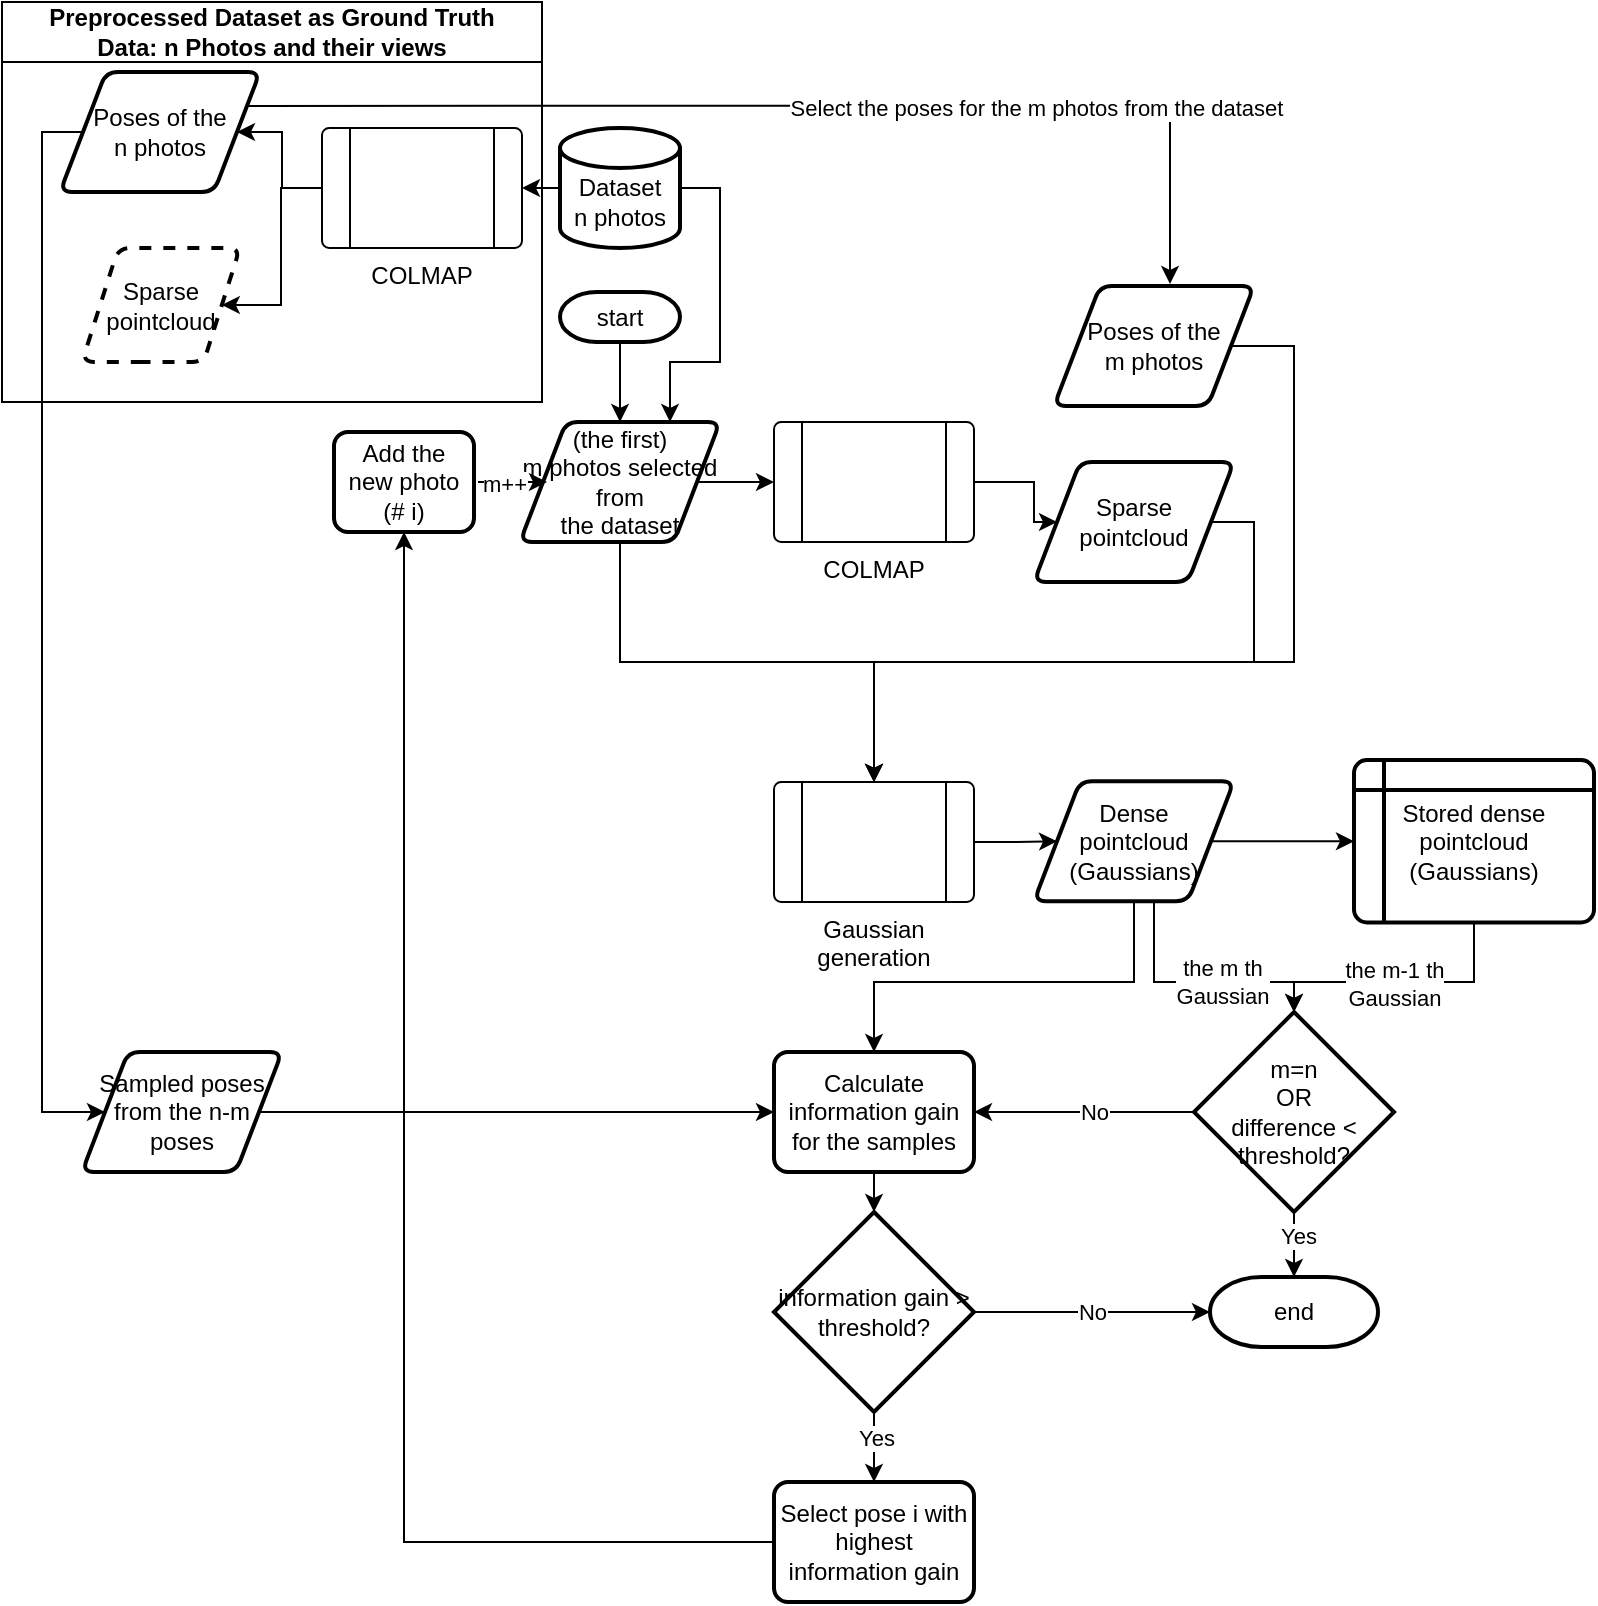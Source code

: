 <mxfile version="24.7.7" pages="2">
  <diagram name="Dataset_approach" id="Rx8_lW7KdHEKfgghr9D3">
    <mxGraphModel dx="1687" dy="911" grid="1" gridSize="10" guides="1" tooltips="1" connect="1" arrows="1" fold="1" page="1" pageScale="1" pageWidth="850" pageHeight="1100" math="0" shadow="0">
      <root>
        <mxCell id="0" />
        <mxCell id="1" parent="0" />
        <mxCell id="TAkacUBAr8q-djxheTJO-2" style="edgeStyle=orthogonalEdgeStyle;rounded=0;orthogonalLoop=1;jettySize=auto;html=1;exitX=0;exitY=0.5;exitDx=0;exitDy=0;exitPerimeter=0;entryX=1;entryY=0.5;entryDx=0;entryDy=0;" parent="1" source="TAkacUBAr8q-djxheTJO-3" target="TAkacUBAr8q-djxheTJO-32" edge="1">
          <mxGeometry relative="1" as="geometry" />
        </mxCell>
        <mxCell id="TAkacUBAr8q-djxheTJO-3" value="&lt;br&gt;Dataset &lt;br&gt;n photos" style="strokeWidth=2;html=1;shape=mxgraph.flowchart.database;whiteSpace=wrap;" parent="1" vertex="1">
          <mxGeometry x="309" y="63" width="60" height="60" as="geometry" />
        </mxCell>
        <mxCell id="TAkacUBAr8q-djxheTJO-4" style="edgeStyle=orthogonalEdgeStyle;rounded=0;orthogonalLoop=1;jettySize=auto;html=1;exitX=1;exitY=0.5;exitDx=0;exitDy=0;entryX=0;entryY=0.5;entryDx=0;entryDy=0;" parent="1" source="TAkacUBAr8q-djxheTJO-6" target="TAkacUBAr8q-djxheTJO-10" edge="1">
          <mxGeometry relative="1" as="geometry" />
        </mxCell>
        <mxCell id="TAkacUBAr8q-djxheTJO-5" style="edgeStyle=orthogonalEdgeStyle;rounded=0;orthogonalLoop=1;jettySize=auto;html=1;exitX=0.5;exitY=1;exitDx=0;exitDy=0;" parent="1" source="TAkacUBAr8q-djxheTJO-6" target="TAkacUBAr8q-djxheTJO-16" edge="1">
          <mxGeometry relative="1" as="geometry" />
        </mxCell>
        <mxCell id="TAkacUBAr8q-djxheTJO-6" value="(the first)&lt;br&gt;m photos selected from&lt;br&gt;the dataset" style="shape=parallelogram;html=1;strokeWidth=2;perimeter=parallelogramPerimeter;whiteSpace=wrap;rounded=1;arcSize=12;size=0.23;" parent="1" vertex="1">
          <mxGeometry x="289" y="210" width="100" height="60" as="geometry" />
        </mxCell>
        <mxCell id="TAkacUBAr8q-djxheTJO-7" style="edgeStyle=orthogonalEdgeStyle;rounded=0;orthogonalLoop=1;jettySize=auto;html=1;exitX=1;exitY=0.5;exitDx=0;exitDy=0;entryX=0;entryY=0.5;entryDx=0;entryDy=0;" parent="1" source="TAkacUBAr8q-djxheTJO-10" target="TAkacUBAr8q-djxheTJO-14" edge="1">
          <mxGeometry relative="1" as="geometry">
            <Array as="points">
              <mxPoint x="546" y="240" />
              <mxPoint x="546" y="260" />
            </Array>
          </mxGeometry>
        </mxCell>
        <mxCell id="TAkacUBAr8q-djxheTJO-10" value="COLMAP" style="verticalLabelPosition=bottom;verticalAlign=top;html=1;shape=process;whiteSpace=wrap;rounded=1;size=0.14;arcSize=6;" parent="1" vertex="1">
          <mxGeometry x="416" y="210" width="100" height="60" as="geometry" />
        </mxCell>
        <mxCell id="TAkacUBAr8q-djxheTJO-11" style="edgeStyle=orthogonalEdgeStyle;rounded=0;orthogonalLoop=1;jettySize=auto;html=1;exitX=1;exitY=0.5;exitDx=0;exitDy=0;entryX=0.5;entryY=0;entryDx=0;entryDy=0;" parent="1" source="TAkacUBAr8q-djxheTJO-12" target="TAkacUBAr8q-djxheTJO-16" edge="1">
          <mxGeometry relative="1" as="geometry">
            <Array as="points">
              <mxPoint x="676" y="172" />
              <mxPoint x="676" y="330" />
              <mxPoint x="466" y="330" />
            </Array>
          </mxGeometry>
        </mxCell>
        <mxCell id="TAkacUBAr8q-djxheTJO-12" value="Poses of the&lt;br&gt;m photos" style="shape=parallelogram;html=1;strokeWidth=2;perimeter=parallelogramPerimeter;whiteSpace=wrap;rounded=1;arcSize=12;size=0.23;" parent="1" vertex="1">
          <mxGeometry x="556" y="142" width="100" height="60" as="geometry" />
        </mxCell>
        <mxCell id="TAkacUBAr8q-djxheTJO-13" style="edgeStyle=orthogonalEdgeStyle;rounded=0;orthogonalLoop=1;jettySize=auto;html=1;exitX=1;exitY=0.5;exitDx=0;exitDy=0;" parent="1" source="TAkacUBAr8q-djxheTJO-14" edge="1">
          <mxGeometry relative="1" as="geometry">
            <mxPoint x="466" y="390" as="targetPoint" />
            <Array as="points">
              <mxPoint x="656" y="260" />
              <mxPoint x="656" y="330" />
              <mxPoint x="466" y="330" />
            </Array>
          </mxGeometry>
        </mxCell>
        <mxCell id="TAkacUBAr8q-djxheTJO-14" value="Sparse&lt;br&gt;pointcloud" style="shape=parallelogram;html=1;strokeWidth=2;perimeter=parallelogramPerimeter;whiteSpace=wrap;rounded=1;arcSize=12;size=0.23;" parent="1" vertex="1">
          <mxGeometry x="546" y="230" width="100" height="60" as="geometry" />
        </mxCell>
        <mxCell id="TAkacUBAr8q-djxheTJO-15" style="edgeStyle=orthogonalEdgeStyle;rounded=0;orthogonalLoop=1;jettySize=auto;html=1;exitX=1;exitY=0.5;exitDx=0;exitDy=0;" parent="1" source="TAkacUBAr8q-djxheTJO-16" target="TAkacUBAr8q-djxheTJO-18" edge="1">
          <mxGeometry relative="1" as="geometry" />
        </mxCell>
        <mxCell id="TAkacUBAr8q-djxheTJO-16" value="Gaussian generation" style="verticalLabelPosition=bottom;verticalAlign=top;html=1;shape=process;whiteSpace=wrap;rounded=1;size=0.14;arcSize=6;" parent="1" vertex="1">
          <mxGeometry x="416" y="390" width="100" height="60" as="geometry" />
        </mxCell>
        <mxCell id="TAkacUBAr8q-djxheTJO-17" style="edgeStyle=orthogonalEdgeStyle;rounded=0;orthogonalLoop=1;jettySize=auto;html=1;exitX=1;exitY=0.5;exitDx=0;exitDy=0;entryX=0;entryY=0.5;entryDx=0;entryDy=0;" parent="1" source="TAkacUBAr8q-djxheTJO-18" target="TAkacUBAr8q-djxheTJO-21" edge="1">
          <mxGeometry relative="1" as="geometry" />
        </mxCell>
        <mxCell id="TAkacUBAr8q-djxheTJO-18" value="Dense&lt;br&gt;pointcloud&lt;br&gt;(Gaussians)" style="shape=parallelogram;html=1;strokeWidth=2;perimeter=parallelogramPerimeter;whiteSpace=wrap;rounded=1;arcSize=12;size=0.23;" parent="1" vertex="1">
          <mxGeometry x="546" y="389.63" width="100" height="60" as="geometry" />
        </mxCell>
        <mxCell id="TAkacUBAr8q-djxheTJO-19" style="edgeStyle=orthogonalEdgeStyle;rounded=0;orthogonalLoop=1;jettySize=auto;html=1;" parent="1" source="TAkacUBAr8q-djxheTJO-21" target="TAkacUBAr8q-djxheTJO-24" edge="1">
          <mxGeometry relative="1" as="geometry">
            <Array as="points">
              <mxPoint x="766" y="490" />
              <mxPoint x="676" y="490" />
            </Array>
          </mxGeometry>
        </mxCell>
        <mxCell id="TAkacUBAr8q-djxheTJO-20" value="the m-1 th&lt;br&gt;Gaussian" style="edgeLabel;html=1;align=center;verticalAlign=middle;resizable=0;points=[];" parent="TAkacUBAr8q-djxheTJO-19" vertex="1" connectable="0">
          <mxGeometry x="-0.177" y="1" relative="1" as="geometry">
            <mxPoint x="-15" as="offset" />
          </mxGeometry>
        </mxCell>
        <mxCell id="TAkacUBAr8q-djxheTJO-21" value="Stored dense pointcloud&lt;br&gt;(Gaussians)" style="shape=internalStorage;whiteSpace=wrap;html=1;dx=15;dy=15;rounded=1;arcSize=8;strokeWidth=2;" parent="1" vertex="1">
          <mxGeometry x="706" y="379" width="120" height="81.25" as="geometry" />
        </mxCell>
        <mxCell id="TAkacUBAr8q-djxheTJO-22" style="edgeStyle=orthogonalEdgeStyle;rounded=0;orthogonalLoop=1;jettySize=auto;html=1;exitX=0;exitY=0.5;exitDx=0;exitDy=0;exitPerimeter=0;entryX=1;entryY=0.5;entryDx=0;entryDy=0;" parent="1" source="TAkacUBAr8q-djxheTJO-24" target="TAkacUBAr8q-djxheTJO-41" edge="1">
          <mxGeometry relative="1" as="geometry" />
        </mxCell>
        <mxCell id="TAkacUBAr8q-djxheTJO-23" value="No" style="edgeLabel;html=1;align=center;verticalAlign=middle;resizable=0;points=[];" parent="TAkacUBAr8q-djxheTJO-22" vertex="1" connectable="0">
          <mxGeometry x="-0.091" y="4" relative="1" as="geometry">
            <mxPoint y="-4" as="offset" />
          </mxGeometry>
        </mxCell>
        <mxCell id="TAkacUBAr8q-djxheTJO-24" value="&lt;div&gt;m=n&lt;br&gt;OR&lt;br&gt;difference &amp;lt; threshold?&lt;/div&gt;" style="strokeWidth=2;html=1;shape=mxgraph.flowchart.decision;whiteSpace=wrap;" parent="1" vertex="1">
          <mxGeometry x="626" y="505" width="100" height="100" as="geometry" />
        </mxCell>
        <mxCell id="TAkacUBAr8q-djxheTJO-25" style="edgeStyle=orthogonalEdgeStyle;rounded=0;orthogonalLoop=1;jettySize=auto;html=1;exitX=0.5;exitY=1;exitDx=0;exitDy=0;entryX=0.5;entryY=0;entryDx=0;entryDy=0;entryPerimeter=0;" parent="1" source="TAkacUBAr8q-djxheTJO-18" target="TAkacUBAr8q-djxheTJO-24" edge="1">
          <mxGeometry relative="1" as="geometry">
            <Array as="points">
              <mxPoint x="606" y="490" />
              <mxPoint x="676" y="490" />
            </Array>
          </mxGeometry>
        </mxCell>
        <mxCell id="TAkacUBAr8q-djxheTJO-26" value="&lt;div&gt;the m th&lt;br&gt;&lt;/div&gt;&lt;div&gt;Gaussian&lt;br&gt;&lt;/div&gt;" style="edgeLabel;html=1;align=center;verticalAlign=middle;resizable=0;points=[];" parent="TAkacUBAr8q-djxheTJO-25" vertex="1" connectable="0">
          <mxGeometry x="0.079" y="1" relative="1" as="geometry">
            <mxPoint x="11" y="1" as="offset" />
          </mxGeometry>
        </mxCell>
        <mxCell id="TAkacUBAr8q-djxheTJO-27" value="end" style="strokeWidth=2;html=1;shape=mxgraph.flowchart.terminator;whiteSpace=wrap;" parent="1" vertex="1">
          <mxGeometry x="634" y="637.5" width="84" height="35" as="geometry" />
        </mxCell>
        <mxCell id="TAkacUBAr8q-djxheTJO-28" style="edgeStyle=orthogonalEdgeStyle;rounded=0;orthogonalLoop=1;jettySize=auto;html=1;exitX=0.5;exitY=1;exitDx=0;exitDy=0;exitPerimeter=0;entryX=0.5;entryY=0;entryDx=0;entryDy=0;entryPerimeter=0;" parent="1" source="TAkacUBAr8q-djxheTJO-24" target="TAkacUBAr8q-djxheTJO-27" edge="1">
          <mxGeometry relative="1" as="geometry" />
        </mxCell>
        <mxCell id="TAkacUBAr8q-djxheTJO-29" value="Yes" style="edgeLabel;html=1;align=center;verticalAlign=middle;resizable=0;points=[];" parent="TAkacUBAr8q-djxheTJO-28" vertex="1" connectable="0">
          <mxGeometry x="-0.28" y="2" relative="1" as="geometry">
            <mxPoint as="offset" />
          </mxGeometry>
        </mxCell>
        <mxCell id="TAkacUBAr8q-djxheTJO-30" style="edgeStyle=orthogonalEdgeStyle;rounded=0;orthogonalLoop=1;jettySize=auto;html=1;exitX=0;exitY=0.5;exitDx=0;exitDy=0;entryX=1;entryY=0.5;entryDx=0;entryDy=0;" parent="1" source="TAkacUBAr8q-djxheTJO-32" target="TAkacUBAr8q-djxheTJO-34" edge="1">
          <mxGeometry relative="1" as="geometry" />
        </mxCell>
        <mxCell id="TAkacUBAr8q-djxheTJO-31" style="edgeStyle=orthogonalEdgeStyle;rounded=0;orthogonalLoop=1;jettySize=auto;html=1;exitX=0;exitY=0.5;exitDx=0;exitDy=0;" parent="1" source="TAkacUBAr8q-djxheTJO-32" target="TAkacUBAr8q-djxheTJO-35" edge="1">
          <mxGeometry relative="1" as="geometry" />
        </mxCell>
        <mxCell id="TAkacUBAr8q-djxheTJO-32" value="COLMAP" style="verticalLabelPosition=bottom;verticalAlign=top;html=1;shape=process;whiteSpace=wrap;rounded=1;size=0.14;arcSize=6;" parent="1" vertex="1">
          <mxGeometry x="190" y="63" width="100" height="60" as="geometry" />
        </mxCell>
        <mxCell id="TAkacUBAr8q-djxheTJO-33" style="edgeStyle=orthogonalEdgeStyle;rounded=0;orthogonalLoop=1;jettySize=auto;html=1;exitX=0;exitY=0.5;exitDx=0;exitDy=0;entryX=0;entryY=0.5;entryDx=0;entryDy=0;" parent="1" source="TAkacUBAr8q-djxheTJO-34" target="TAkacUBAr8q-djxheTJO-39" edge="1">
          <mxGeometry relative="1" as="geometry">
            <Array as="points">
              <mxPoint x="50" y="65" />
              <mxPoint x="50" y="555" />
            </Array>
          </mxGeometry>
        </mxCell>
        <mxCell id="TAkacUBAr8q-djxheTJO-34" value="Poses of the&lt;br&gt;n photos" style="shape=parallelogram;html=1;strokeWidth=2;perimeter=parallelogramPerimeter;whiteSpace=wrap;rounded=1;arcSize=12;size=0.23;" parent="1" vertex="1">
          <mxGeometry x="59" y="35" width="100" height="60" as="geometry" />
        </mxCell>
        <mxCell id="TAkacUBAr8q-djxheTJO-35" value="Sparse&lt;br&gt;pointcloud" style="shape=parallelogram;html=1;strokeWidth=2;perimeter=parallelogramPerimeter;whiteSpace=wrap;rounded=1;arcSize=12;size=0.23;dashed=1;" parent="1" vertex="1">
          <mxGeometry x="70" y="123" width="79" height="57" as="geometry" />
        </mxCell>
        <mxCell id="TAkacUBAr8q-djxheTJO-37" style="edgeStyle=orthogonalEdgeStyle;rounded=0;orthogonalLoop=1;jettySize=auto;html=1;exitX=1;exitY=0.25;exitDx=0;exitDy=0;entryX=0.58;entryY=-0.017;entryDx=0;entryDy=0;entryPerimeter=0;" parent="1" source="TAkacUBAr8q-djxheTJO-34" target="TAkacUBAr8q-djxheTJO-12" edge="1">
          <mxGeometry relative="1" as="geometry" />
        </mxCell>
        <mxCell id="ZisTeYr1h89HvO49Nqk--2" value="Select the poses for the m photos from the dataset" style="edgeLabel;html=1;align=center;verticalAlign=middle;resizable=0;points=[];" vertex="1" connectable="0" parent="TAkacUBAr8q-djxheTJO-37">
          <mxGeometry x="0.437" y="-1" relative="1" as="geometry">
            <mxPoint x="-1" as="offset" />
          </mxGeometry>
        </mxCell>
        <mxCell id="TAkacUBAr8q-djxheTJO-38" style="edgeStyle=orthogonalEdgeStyle;rounded=0;orthogonalLoop=1;jettySize=auto;html=1;exitX=1;exitY=0.5;exitDx=0;exitDy=0;entryX=0;entryY=0.5;entryDx=0;entryDy=0;" parent="1" source="TAkacUBAr8q-djxheTJO-39" target="TAkacUBAr8q-djxheTJO-41" edge="1">
          <mxGeometry relative="1" as="geometry" />
        </mxCell>
        <mxCell id="TAkacUBAr8q-djxheTJO-39" value="Sampled poses from the n-m poses" style="shape=parallelogram;html=1;strokeWidth=2;perimeter=parallelogramPerimeter;whiteSpace=wrap;rounded=1;arcSize=12;size=0.23;" parent="1" vertex="1">
          <mxGeometry x="70" y="525" width="100" height="60" as="geometry" />
        </mxCell>
        <mxCell id="TAkacUBAr8q-djxheTJO-40" style="edgeStyle=orthogonalEdgeStyle;rounded=0;orthogonalLoop=1;jettySize=auto;html=1;exitX=0.5;exitY=1;exitDx=0;exitDy=0;entryX=0.5;entryY=0;entryDx=0;entryDy=0;" parent="1" source="TAkacUBAr8q-djxheTJO-48" target="TAkacUBAr8q-djxheTJO-44" edge="1">
          <mxGeometry relative="1" as="geometry" />
        </mxCell>
        <mxCell id="TAkacUBAr8q-djxheTJO-50" value="Yes" style="edgeLabel;html=1;align=center;verticalAlign=middle;resizable=0;points=[];" parent="TAkacUBAr8q-djxheTJO-40" vertex="1" connectable="0">
          <mxGeometry x="-0.257" y="1" relative="1" as="geometry">
            <mxPoint as="offset" />
          </mxGeometry>
        </mxCell>
        <mxCell id="TAkacUBAr8q-djxheTJO-41" value="Calculate information gain for the samples" style="rounded=1;whiteSpace=wrap;html=1;absoluteArcSize=1;arcSize=14;strokeWidth=2;" parent="1" vertex="1">
          <mxGeometry x="416" y="525" width="100" height="60" as="geometry" />
        </mxCell>
        <mxCell id="TAkacUBAr8q-djxheTJO-42" style="edgeStyle=orthogonalEdgeStyle;rounded=0;orthogonalLoop=1;jettySize=auto;html=1;exitX=0.5;exitY=1;exitDx=0;exitDy=0;entryX=0.5;entryY=0;entryDx=0;entryDy=0;" parent="1" source="TAkacUBAr8q-djxheTJO-18" target="TAkacUBAr8q-djxheTJO-41" edge="1">
          <mxGeometry relative="1" as="geometry">
            <Array as="points">
              <mxPoint x="596" y="490" />
              <mxPoint x="466" y="490" />
            </Array>
          </mxGeometry>
        </mxCell>
        <mxCell id="TAkacUBAr8q-djxheTJO-43" style="edgeStyle=orthogonalEdgeStyle;rounded=0;orthogonalLoop=1;jettySize=auto;html=1;exitX=0;exitY=0.5;exitDx=0;exitDy=0;entryX=0.5;entryY=1;entryDx=0;entryDy=0;" parent="1" source="TAkacUBAr8q-djxheTJO-44" target="TAkacUBAr8q-djxheTJO-47" edge="1">
          <mxGeometry relative="1" as="geometry" />
        </mxCell>
        <mxCell id="TAkacUBAr8q-djxheTJO-44" value="Select pose i with highest information gain" style="rounded=1;whiteSpace=wrap;html=1;absoluteArcSize=1;arcSize=14;strokeWidth=2;" parent="1" vertex="1">
          <mxGeometry x="416" y="740" width="100" height="60" as="geometry" />
        </mxCell>
        <mxCell id="TAkacUBAr8q-djxheTJO-45" style="edgeStyle=orthogonalEdgeStyle;rounded=0;orthogonalLoop=1;jettySize=auto;html=1;exitX=1;exitY=0.5;exitDx=0;exitDy=0;entryX=0;entryY=0.5;entryDx=0;entryDy=0;" parent="1" edge="1">
          <mxGeometry relative="1" as="geometry">
            <mxPoint x="268" y="240" as="sourcePoint" />
            <mxPoint x="302.5" y="240" as="targetPoint" />
          </mxGeometry>
        </mxCell>
        <mxCell id="TAkacUBAr8q-djxheTJO-46" value="m++" style="edgeLabel;html=1;align=center;verticalAlign=middle;resizable=0;points=[];" parent="TAkacUBAr8q-djxheTJO-45" vertex="1" connectable="0">
          <mxGeometry x="-0.255" y="-1" relative="1" as="geometry">
            <mxPoint as="offset" />
          </mxGeometry>
        </mxCell>
        <mxCell id="TAkacUBAr8q-djxheTJO-47" value="Add the&lt;br&gt;new photo&lt;br&gt;(# i)" style="rounded=1;whiteSpace=wrap;html=1;absoluteArcSize=1;arcSize=14;strokeWidth=2;" parent="1" vertex="1">
          <mxGeometry x="196" y="215" width="70" height="50" as="geometry" />
        </mxCell>
        <mxCell id="TAkacUBAr8q-djxheTJO-49" value="" style="edgeStyle=orthogonalEdgeStyle;rounded=0;orthogonalLoop=1;jettySize=auto;html=1;exitX=0.5;exitY=1;exitDx=0;exitDy=0;entryX=0.5;entryY=0;entryDx=0;entryDy=0;" parent="1" source="TAkacUBAr8q-djxheTJO-41" target="TAkacUBAr8q-djxheTJO-48" edge="1">
          <mxGeometry relative="1" as="geometry">
            <mxPoint x="466" y="585" as="sourcePoint" />
            <mxPoint x="466" y="720" as="targetPoint" />
          </mxGeometry>
        </mxCell>
        <mxCell id="TAkacUBAr8q-djxheTJO-48" value="information gain &amp;gt; threshold?" style="strokeWidth=2;html=1;shape=mxgraph.flowchart.decision;whiteSpace=wrap;" parent="1" vertex="1">
          <mxGeometry x="416" y="605" width="100" height="100" as="geometry" />
        </mxCell>
        <mxCell id="TAkacUBAr8q-djxheTJO-51" style="edgeStyle=orthogonalEdgeStyle;rounded=0;orthogonalLoop=1;jettySize=auto;html=1;exitX=1;exitY=0.5;exitDx=0;exitDy=0;exitPerimeter=0;entryX=0;entryY=0.5;entryDx=0;entryDy=0;entryPerimeter=0;" parent="1" source="TAkacUBAr8q-djxheTJO-48" target="TAkacUBAr8q-djxheTJO-27" edge="1">
          <mxGeometry relative="1" as="geometry" />
        </mxCell>
        <mxCell id="TAkacUBAr8q-djxheTJO-52" value="No" style="edgeLabel;html=1;align=center;verticalAlign=middle;resizable=0;points=[];" parent="TAkacUBAr8q-djxheTJO-51" vertex="1" connectable="0">
          <mxGeometry x="-0.004" relative="1" as="geometry">
            <mxPoint as="offset" />
          </mxGeometry>
        </mxCell>
        <mxCell id="ZisTeYr1h89HvO49Nqk--1" value="&lt;div&gt;Preprocessed Dataset as Ground Truth&lt;/div&gt;&lt;div&gt;Data: n Photos and their views&lt;br&gt;&lt;/div&gt;" style="swimlane;whiteSpace=wrap;html=1;startSize=30;" vertex="1" parent="1">
          <mxGeometry x="30" width="270" height="200" as="geometry" />
        </mxCell>
        <mxCell id="ZisTeYr1h89HvO49Nqk--5" style="edgeStyle=orthogonalEdgeStyle;rounded=0;orthogonalLoop=1;jettySize=auto;html=1;exitX=0.5;exitY=1;exitDx=0;exitDy=0;exitPerimeter=0;entryX=0.5;entryY=0;entryDx=0;entryDy=0;" edge="1" parent="1" source="ZisTeYr1h89HvO49Nqk--4" target="TAkacUBAr8q-djxheTJO-6">
          <mxGeometry relative="1" as="geometry" />
        </mxCell>
        <mxCell id="ZisTeYr1h89HvO49Nqk--4" value="start" style="strokeWidth=2;html=1;shape=mxgraph.flowchart.terminator;whiteSpace=wrap;" vertex="1" parent="1">
          <mxGeometry x="309" y="145" width="60" height="25" as="geometry" />
        </mxCell>
        <mxCell id="ZisTeYr1h89HvO49Nqk--6" style="edgeStyle=orthogonalEdgeStyle;rounded=0;orthogonalLoop=1;jettySize=auto;html=1;exitX=1;exitY=0.5;exitDx=0;exitDy=0;exitPerimeter=0;entryX=0.75;entryY=0;entryDx=0;entryDy=0;" edge="1" parent="1" source="TAkacUBAr8q-djxheTJO-3" target="TAkacUBAr8q-djxheTJO-6">
          <mxGeometry relative="1" as="geometry">
            <Array as="points">
              <mxPoint x="389" y="93" />
              <mxPoint x="389" y="180" />
              <mxPoint x="364" y="180" />
            </Array>
          </mxGeometry>
        </mxCell>
      </root>
    </mxGraphModel>
  </diagram>
  <diagram id="uMGrjB7tywf-NwbpKWws" name="Real-time">
    <mxGraphModel dx="1687" dy="911" grid="1" gridSize="10" guides="1" tooltips="1" connect="1" arrows="1" fold="1" page="1" pageScale="1" pageWidth="850" pageHeight="1100" math="0" shadow="0">
      <root>
        <mxCell id="0" />
        <mxCell id="1" parent="0" />
        <mxCell id="VPgIY6s0zaMWzbx9esV0-56" style="edgeStyle=orthogonalEdgeStyle;rounded=0;orthogonalLoop=1;jettySize=auto;html=1;exitX=0.5;exitY=1;exitDx=0;exitDy=0;entryX=0.5;entryY=0;entryDx=0;entryDy=0;" edge="1" parent="1" source="VPgIY6s0zaMWzbx9esV0-5" target="VPgIY6s0zaMWzbx9esV0-7">
          <mxGeometry relative="1" as="geometry" />
        </mxCell>
        <mxCell id="VPgIY6s0zaMWzbx9esV0-5" value="the first&lt;br&gt;m photos&lt;br&gt;taken from camera" style="shape=parallelogram;html=1;strokeWidth=2;perimeter=parallelogramPerimeter;whiteSpace=wrap;rounded=1;arcSize=12;size=0.23;" vertex="1" parent="1">
          <mxGeometry x="309" y="120" width="101" height="60" as="geometry" />
        </mxCell>
        <mxCell id="VPgIY6s0zaMWzbx9esV0-6" style="edgeStyle=orthogonalEdgeStyle;rounded=0;orthogonalLoop=1;jettySize=auto;html=1;exitX=1;exitY=0.5;exitDx=0;exitDy=0;entryX=0;entryY=0.5;entryDx=0;entryDy=0;" edge="1" parent="1" source="VPgIY6s0zaMWzbx9esV0-7" target="VPgIY6s0zaMWzbx9esV0-11">
          <mxGeometry relative="1" as="geometry">
            <Array as="points">
              <mxPoint x="540" y="240" />
              <mxPoint x="540" y="260" />
            </Array>
          </mxGeometry>
        </mxCell>
        <mxCell id="VPgIY6s0zaMWzbx9esV0-57" style="edgeStyle=orthogonalEdgeStyle;rounded=0;orthogonalLoop=1;jettySize=auto;html=1;exitX=1;exitY=0.5;exitDx=0;exitDy=0;entryX=0;entryY=0.5;entryDx=0;entryDy=0;" edge="1" parent="1" source="VPgIY6s0zaMWzbx9esV0-7" target="VPgIY6s0zaMWzbx9esV0-9">
          <mxGeometry relative="1" as="geometry">
            <Array as="points">
              <mxPoint x="540" y="240" />
              <mxPoint x="540" y="172" />
            </Array>
          </mxGeometry>
        </mxCell>
        <mxCell id="VPgIY6s0zaMWzbx9esV0-7" value="COLMAP" style="verticalLabelPosition=bottom;verticalAlign=top;html=1;shape=process;whiteSpace=wrap;rounded=1;size=0.14;arcSize=6;" vertex="1" parent="1">
          <mxGeometry x="310" y="210" width="100" height="60" as="geometry" />
        </mxCell>
        <mxCell id="VPgIY6s0zaMWzbx9esV0-8" style="edgeStyle=orthogonalEdgeStyle;rounded=0;orthogonalLoop=1;jettySize=auto;html=1;exitX=1;exitY=0.5;exitDx=0;exitDy=0;entryX=0.5;entryY=0;entryDx=0;entryDy=0;" edge="1" parent="1" source="VPgIY6s0zaMWzbx9esV0-9" target="VPgIY6s0zaMWzbx9esV0-13">
          <mxGeometry relative="1" as="geometry">
            <Array as="points">
              <mxPoint x="676" y="172" />
              <mxPoint x="676" y="330" />
              <mxPoint x="466" y="330" />
            </Array>
          </mxGeometry>
        </mxCell>
        <mxCell id="VPgIY6s0zaMWzbx9esV0-9" value="Poses of the&lt;br&gt;m photos" style="shape=parallelogram;html=1;strokeWidth=2;perimeter=parallelogramPerimeter;whiteSpace=wrap;rounded=1;arcSize=12;size=0.23;" vertex="1" parent="1">
          <mxGeometry x="556" y="142" width="100" height="60" as="geometry" />
        </mxCell>
        <mxCell id="VPgIY6s0zaMWzbx9esV0-10" style="edgeStyle=orthogonalEdgeStyle;rounded=0;orthogonalLoop=1;jettySize=auto;html=1;exitX=1;exitY=0.5;exitDx=0;exitDy=0;" edge="1" parent="1" source="VPgIY6s0zaMWzbx9esV0-11">
          <mxGeometry relative="1" as="geometry">
            <mxPoint x="466" y="390" as="targetPoint" />
            <Array as="points">
              <mxPoint x="656" y="260" />
              <mxPoint x="656" y="330" />
              <mxPoint x="466" y="330" />
            </Array>
          </mxGeometry>
        </mxCell>
        <mxCell id="VPgIY6s0zaMWzbx9esV0-11" value="Sparse&lt;br&gt;pointcloud" style="shape=parallelogram;html=1;strokeWidth=2;perimeter=parallelogramPerimeter;whiteSpace=wrap;rounded=1;arcSize=12;size=0.23;" vertex="1" parent="1">
          <mxGeometry x="546" y="230" width="100" height="60" as="geometry" />
        </mxCell>
        <mxCell id="VPgIY6s0zaMWzbx9esV0-12" style="edgeStyle=orthogonalEdgeStyle;rounded=0;orthogonalLoop=1;jettySize=auto;html=1;exitX=1;exitY=0.5;exitDx=0;exitDy=0;" edge="1" parent="1" source="VPgIY6s0zaMWzbx9esV0-13" target="VPgIY6s0zaMWzbx9esV0-15">
          <mxGeometry relative="1" as="geometry" />
        </mxCell>
        <mxCell id="VPgIY6s0zaMWzbx9esV0-13" value="Gaussian generation" style="verticalLabelPosition=bottom;verticalAlign=top;html=1;shape=process;whiteSpace=wrap;rounded=1;size=0.14;arcSize=6;" vertex="1" parent="1">
          <mxGeometry x="416" y="390" width="100" height="60" as="geometry" />
        </mxCell>
        <mxCell id="VPgIY6s0zaMWzbx9esV0-14" style="edgeStyle=orthogonalEdgeStyle;rounded=0;orthogonalLoop=1;jettySize=auto;html=1;exitX=1;exitY=0.5;exitDx=0;exitDy=0;entryX=0;entryY=0.5;entryDx=0;entryDy=0;" edge="1" parent="1" source="VPgIY6s0zaMWzbx9esV0-15" target="VPgIY6s0zaMWzbx9esV0-18">
          <mxGeometry relative="1" as="geometry" />
        </mxCell>
        <mxCell id="VPgIY6s0zaMWzbx9esV0-15" value="Dense&lt;br&gt;pointcloud&lt;br&gt;(Gaussians)" style="shape=parallelogram;html=1;strokeWidth=2;perimeter=parallelogramPerimeter;whiteSpace=wrap;rounded=1;arcSize=12;size=0.23;" vertex="1" parent="1">
          <mxGeometry x="546" y="389.63" width="100" height="60" as="geometry" />
        </mxCell>
        <mxCell id="VPgIY6s0zaMWzbx9esV0-16" style="edgeStyle=orthogonalEdgeStyle;rounded=0;orthogonalLoop=1;jettySize=auto;html=1;" edge="1" parent="1" source="VPgIY6s0zaMWzbx9esV0-18" target="VPgIY6s0zaMWzbx9esV0-21">
          <mxGeometry relative="1" as="geometry">
            <Array as="points">
              <mxPoint x="766" y="490" />
              <mxPoint x="676" y="490" />
            </Array>
          </mxGeometry>
        </mxCell>
        <mxCell id="VPgIY6s0zaMWzbx9esV0-17" value="the m-1 th&lt;br&gt;Gaussian" style="edgeLabel;html=1;align=center;verticalAlign=middle;resizable=0;points=[];" vertex="1" connectable="0" parent="VPgIY6s0zaMWzbx9esV0-16">
          <mxGeometry x="-0.177" y="1" relative="1" as="geometry">
            <mxPoint x="-15" as="offset" />
          </mxGeometry>
        </mxCell>
        <mxCell id="VPgIY6s0zaMWzbx9esV0-18" value="Stored dense pointcloud&lt;br&gt;(Gaussians)" style="shape=internalStorage;whiteSpace=wrap;html=1;dx=15;dy=15;rounded=1;arcSize=8;strokeWidth=2;" vertex="1" parent="1">
          <mxGeometry x="706" y="379" width="120" height="81.25" as="geometry" />
        </mxCell>
        <mxCell id="VPgIY6s0zaMWzbx9esV0-19" style="edgeStyle=orthogonalEdgeStyle;rounded=0;orthogonalLoop=1;jettySize=auto;html=1;exitX=0;exitY=0.5;exitDx=0;exitDy=0;exitPerimeter=0;entryX=1;entryY=0.5;entryDx=0;entryDy=0;" edge="1" parent="1" source="VPgIY6s0zaMWzbx9esV0-21" target="VPgIY6s0zaMWzbx9esV0-39">
          <mxGeometry relative="1" as="geometry" />
        </mxCell>
        <mxCell id="VPgIY6s0zaMWzbx9esV0-20" value="No" style="edgeLabel;html=1;align=center;verticalAlign=middle;resizable=0;points=[];" vertex="1" connectable="0" parent="VPgIY6s0zaMWzbx9esV0-19">
          <mxGeometry x="-0.091" y="4" relative="1" as="geometry">
            <mxPoint y="-4" as="offset" />
          </mxGeometry>
        </mxCell>
        <mxCell id="VPgIY6s0zaMWzbx9esV0-21" value="&lt;div&gt;difference &amp;lt; threshold?&lt;/div&gt;" style="strokeWidth=2;html=1;shape=mxgraph.flowchart.decision;whiteSpace=wrap;" vertex="1" parent="1">
          <mxGeometry x="626" y="505" width="100" height="100" as="geometry" />
        </mxCell>
        <mxCell id="VPgIY6s0zaMWzbx9esV0-22" style="edgeStyle=orthogonalEdgeStyle;rounded=0;orthogonalLoop=1;jettySize=auto;html=1;exitX=0.5;exitY=1;exitDx=0;exitDy=0;entryX=0.5;entryY=0;entryDx=0;entryDy=0;entryPerimeter=0;" edge="1" parent="1" source="VPgIY6s0zaMWzbx9esV0-15" target="VPgIY6s0zaMWzbx9esV0-21">
          <mxGeometry relative="1" as="geometry">
            <Array as="points">
              <mxPoint x="606" y="490" />
              <mxPoint x="676" y="490" />
            </Array>
          </mxGeometry>
        </mxCell>
        <mxCell id="VPgIY6s0zaMWzbx9esV0-23" value="&lt;div&gt;the m th&lt;br&gt;&lt;/div&gt;&lt;div&gt;Gaussian&lt;br&gt;&lt;/div&gt;" style="edgeLabel;html=1;align=center;verticalAlign=middle;resizable=0;points=[];" vertex="1" connectable="0" parent="VPgIY6s0zaMWzbx9esV0-22">
          <mxGeometry x="0.079" y="1" relative="1" as="geometry">
            <mxPoint x="11" y="1" as="offset" />
          </mxGeometry>
        </mxCell>
        <mxCell id="VPgIY6s0zaMWzbx9esV0-24" value="end" style="strokeWidth=2;html=1;shape=mxgraph.flowchart.terminator;whiteSpace=wrap;" vertex="1" parent="1">
          <mxGeometry x="634" y="637.5" width="84" height="35" as="geometry" />
        </mxCell>
        <mxCell id="VPgIY6s0zaMWzbx9esV0-25" style="edgeStyle=orthogonalEdgeStyle;rounded=0;orthogonalLoop=1;jettySize=auto;html=1;exitX=0.5;exitY=1;exitDx=0;exitDy=0;exitPerimeter=0;entryX=0.5;entryY=0;entryDx=0;entryDy=0;entryPerimeter=0;" edge="1" parent="1" source="VPgIY6s0zaMWzbx9esV0-21" target="VPgIY6s0zaMWzbx9esV0-24">
          <mxGeometry relative="1" as="geometry" />
        </mxCell>
        <mxCell id="VPgIY6s0zaMWzbx9esV0-26" value="Yes" style="edgeLabel;html=1;align=center;verticalAlign=middle;resizable=0;points=[];" vertex="1" connectable="0" parent="VPgIY6s0zaMWzbx9esV0-25">
          <mxGeometry x="-0.28" y="2" relative="1" as="geometry">
            <mxPoint as="offset" />
          </mxGeometry>
        </mxCell>
        <mxCell id="VPgIY6s0zaMWzbx9esV0-37" style="edgeStyle=orthogonalEdgeStyle;rounded=0;orthogonalLoop=1;jettySize=auto;html=1;exitX=0.5;exitY=1;exitDx=0;exitDy=0;entryX=0.5;entryY=0;entryDx=0;entryDy=0;" edge="1" parent="1" source="VPgIY6s0zaMWzbx9esV0-47" target="VPgIY6s0zaMWzbx9esV0-42">
          <mxGeometry relative="1" as="geometry" />
        </mxCell>
        <mxCell id="VPgIY6s0zaMWzbx9esV0-38" value="Yes" style="edgeLabel;html=1;align=center;verticalAlign=middle;resizable=0;points=[];" vertex="1" connectable="0" parent="VPgIY6s0zaMWzbx9esV0-37">
          <mxGeometry x="-0.257" y="1" relative="1" as="geometry">
            <mxPoint as="offset" />
          </mxGeometry>
        </mxCell>
        <mxCell id="VPgIY6s0zaMWzbx9esV0-39" value="Calculate information gain for the samples" style="rounded=1;whiteSpace=wrap;html=1;absoluteArcSize=1;arcSize=14;strokeWidth=2;" vertex="1" parent="1">
          <mxGeometry x="416" y="525" width="100" height="60" as="geometry" />
        </mxCell>
        <mxCell id="VPgIY6s0zaMWzbx9esV0-41" style="edgeStyle=orthogonalEdgeStyle;rounded=0;orthogonalLoop=1;jettySize=auto;html=1;exitX=0;exitY=0.5;exitDx=0;exitDy=0;entryX=0.5;entryY=1;entryDx=0;entryDy=0;" edge="1" parent="1" source="VPgIY6s0zaMWzbx9esV0-42" target="VPgIY6s0zaMWzbx9esV0-45">
          <mxGeometry relative="1" as="geometry" />
        </mxCell>
        <mxCell id="VPgIY6s0zaMWzbx9esV0-42" value="Select pose with highest information gain" style="rounded=1;whiteSpace=wrap;html=1;absoluteArcSize=1;arcSize=14;strokeWidth=2;" vertex="1" parent="1">
          <mxGeometry x="416" y="740" width="100" height="60" as="geometry" />
        </mxCell>
        <mxCell id="VPgIY6s0zaMWzbx9esV0-43" style="edgeStyle=orthogonalEdgeStyle;rounded=0;orthogonalLoop=1;jettySize=auto;html=1;exitX=0.419;exitY=-0.015;exitDx=0;exitDy=0;entryX=0;entryY=0.5;entryDx=0;entryDy=0;exitPerimeter=0;" edge="1" parent="1" source="VPgIY6s0zaMWzbx9esV0-45" target="VPgIY6s0zaMWzbx9esV0-7">
          <mxGeometry relative="1" as="geometry">
            <mxPoint x="268" y="240" as="sourcePoint" />
            <mxPoint x="302.5" y="240" as="targetPoint" />
            <Array as="points">
              <mxPoint x="236" y="240" />
            </Array>
          </mxGeometry>
        </mxCell>
        <mxCell id="VPgIY6s0zaMWzbx9esV0-44" value="m++" style="edgeLabel;html=1;align=center;verticalAlign=middle;resizable=0;points=[];" vertex="1" connectable="0" parent="VPgIY6s0zaMWzbx9esV0-43">
          <mxGeometry x="-0.255" y="-1" relative="1" as="geometry">
            <mxPoint as="offset" />
          </mxGeometry>
        </mxCell>
        <mxCell id="VPgIY6s0zaMWzbx9esV0-45" value="Take the m+1 the photo from the next-best-view pose" style="rounded=1;whiteSpace=wrap;html=1;absoluteArcSize=1;arcSize=14;strokeWidth=2;" vertex="1" parent="1">
          <mxGeometry x="190" y="490" width="86" height="65" as="geometry" />
        </mxCell>
        <mxCell id="VPgIY6s0zaMWzbx9esV0-46" value="" style="edgeStyle=orthogonalEdgeStyle;rounded=0;orthogonalLoop=1;jettySize=auto;html=1;exitX=0.5;exitY=1;exitDx=0;exitDy=0;entryX=0.5;entryY=0;entryDx=0;entryDy=0;" edge="1" parent="1" source="VPgIY6s0zaMWzbx9esV0-39" target="VPgIY6s0zaMWzbx9esV0-47">
          <mxGeometry relative="1" as="geometry">
            <mxPoint x="466" y="585" as="sourcePoint" />
            <mxPoint x="466" y="720" as="targetPoint" />
          </mxGeometry>
        </mxCell>
        <mxCell id="VPgIY6s0zaMWzbx9esV0-47" value="information gain &amp;gt; threshold?" style="strokeWidth=2;html=1;shape=mxgraph.flowchart.decision;whiteSpace=wrap;" vertex="1" parent="1">
          <mxGeometry x="416" y="605" width="100" height="100" as="geometry" />
        </mxCell>
        <mxCell id="VPgIY6s0zaMWzbx9esV0-48" style="edgeStyle=orthogonalEdgeStyle;rounded=0;orthogonalLoop=1;jettySize=auto;html=1;exitX=1;exitY=0.5;exitDx=0;exitDy=0;exitPerimeter=0;entryX=0;entryY=0.5;entryDx=0;entryDy=0;entryPerimeter=0;" edge="1" parent="1" source="VPgIY6s0zaMWzbx9esV0-47" target="VPgIY6s0zaMWzbx9esV0-24">
          <mxGeometry relative="1" as="geometry" />
        </mxCell>
        <mxCell id="VPgIY6s0zaMWzbx9esV0-49" value="No" style="edgeLabel;html=1;align=center;verticalAlign=middle;resizable=0;points=[];" vertex="1" connectable="0" parent="VPgIY6s0zaMWzbx9esV0-48">
          <mxGeometry x="-0.004" relative="1" as="geometry">
            <mxPoint as="offset" />
          </mxGeometry>
        </mxCell>
        <mxCell id="VPgIY6s0zaMWzbx9esV0-52" value="start" style="strokeWidth=2;html=1;shape=mxgraph.flowchart.terminator;whiteSpace=wrap;" vertex="1" parent="1">
          <mxGeometry x="340" y="57" width="60" height="25" as="geometry" />
        </mxCell>
        <mxCell id="VPgIY6s0zaMWzbx9esV0-55" style="edgeStyle=orthogonalEdgeStyle;rounded=0;orthogonalLoop=1;jettySize=auto;html=1;exitX=0.5;exitY=1;exitDx=0;exitDy=0;exitPerimeter=0;entryX=0.597;entryY=0.023;entryDx=0;entryDy=0;entryPerimeter=0;" edge="1" parent="1" source="VPgIY6s0zaMWzbx9esV0-52" target="VPgIY6s0zaMWzbx9esV0-5">
          <mxGeometry relative="1" as="geometry" />
        </mxCell>
      </root>
    </mxGraphModel>
  </diagram>
</mxfile>
